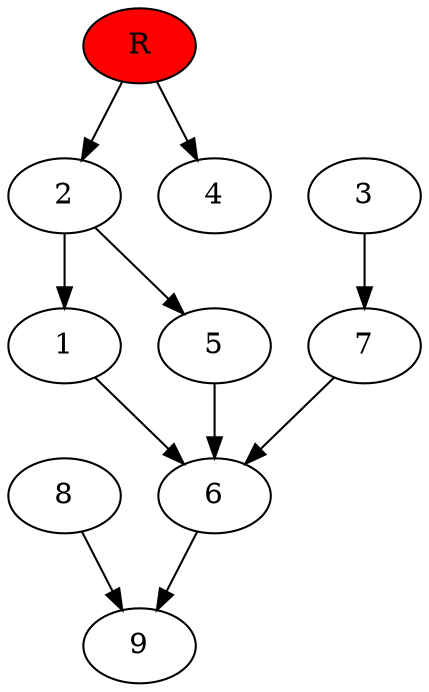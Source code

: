 digraph prb35923 {
	1
	2
	3
	4
	5
	6
	7
	8
	R [fillcolor="#ff0000" style=filled]
	1 -> 6
	2 -> 1
	2 -> 5
	3 -> 7
	5 -> 6
	6 -> 9
	7 -> 6
	8 -> 9
	R -> 2
	R -> 4
}
